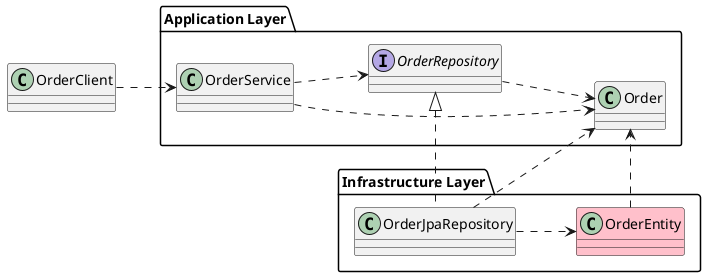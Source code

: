 @startuml
left to right direction

class OrderClient
package "Application Layer" {
    class OrderService
    class Order
    interface OrderRepository
}
package "Infrastructure Layer" {
    class OrderEntity #pink
    class OrderJpaRepository
}

OrderClient ..> OrderService
OrderService ..> Order
OrderService ..> OrderRepository
OrderRepository ..> Order
OrderRepository <|.d. OrderJpaRepository
OrderJpaRepository ..> Order
OrderJpaRepository ..> OrderEntity
OrderEntity ..> Order
@enduml